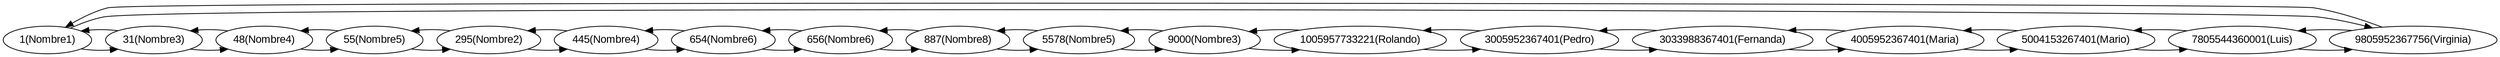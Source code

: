 digraph D {
node [fontname="Arial"];

"1(Nombre1)"->"31(Nombre3)";
"31(Nombre3)"->"1(Nombre1)";
"31(Nombre3)"->"48(Nombre4)";
"48(Nombre4)"->"31(Nombre3)";
"48(Nombre4)"->"55(Nombre5)";
"55(Nombre5)"->"48(Nombre4)";
"55(Nombre5)"->"295(Nombre2)";
"295(Nombre2)"->"55(Nombre5)";
"295(Nombre2)"->"445(Nombre4)";
"445(Nombre4)"->"295(Nombre2)";
"445(Nombre4)"->"654(Nombre6)";
"654(Nombre6)"->"445(Nombre4)";
"654(Nombre6)"->"656(Nombre6)";
"656(Nombre6)"->"654(Nombre6)";
"656(Nombre6)"->"887(Nombre8)";
"887(Nombre8)"->"656(Nombre6)";
"887(Nombre8)"->"5578(Nombre5)";
"5578(Nombre5)"->"887(Nombre8)";
"5578(Nombre5)"->"9000(Nombre3)";
"9000(Nombre3)"->"5578(Nombre5)";
"9000(Nombre3)"->"1005957733221(Rolando)";
"1005957733221(Rolando)"->"9000(Nombre3)";
"1005957733221(Rolando)"->"3005952367401(Pedro)";
"3005952367401(Pedro)"->"1005957733221(Rolando)";
"3005952367401(Pedro)"->"3033988367401(Fernanda)";
"3033988367401(Fernanda)"->"3005952367401(Pedro)";
"3033988367401(Fernanda)"->"4005952367401(Maria)";
"4005952367401(Maria)"->"3033988367401(Fernanda)";
"4005952367401(Maria)"->"5004153267401(Mario)";
"5004153267401(Mario)"->"4005952367401(Maria)";
"5004153267401(Mario)"->"7805544360001(Luis)";
"7805544360001(Luis)"->"5004153267401(Mario)";
"7805544360001(Luis)"->"9805952367756(Virginia)";
"9805952367756(Virginia)"->"7805544360001(Luis)";
"1(Nombre1)"->"9805952367756(Virginia)";
"9805952367756(Virginia)"->"1(Nombre1)";
{rank=same;"1(Nombre1)";"31(Nombre3)";"48(Nombre4)";"55(Nombre5)";"295(Nombre2)";"445(Nombre4)";"654(Nombre6)";"656(Nombre6)";"887(Nombre8)";"5578(Nombre5)";"9000(Nombre3)";"1005957733221(Rolando)";"3005952367401(Pedro)";"3033988367401(Fernanda)";"4005952367401(Maria)";"5004153267401(Mario)";"7805544360001(Luis)";"9805952367756(Virginia)";};

}
